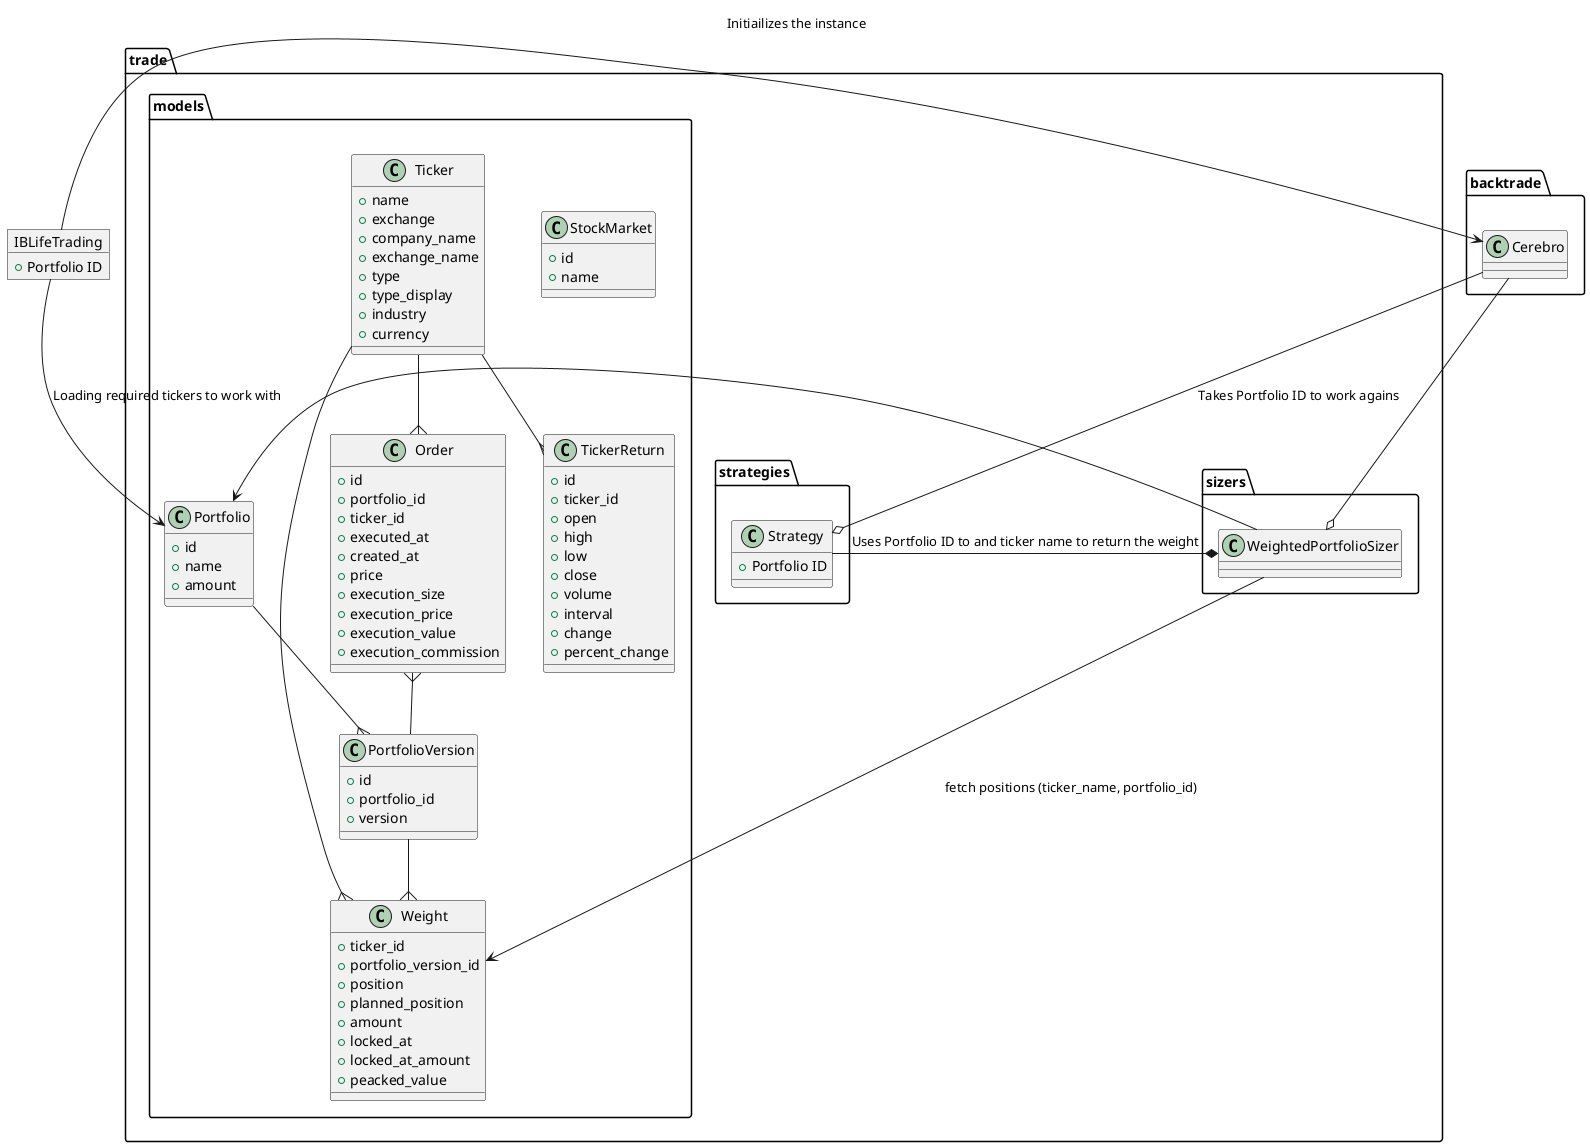 @startuml

package "trade.models" {
    class StockMarket {
        + id
        + name
    }
    class Portfolio {
        + id
        + name
        + amount
    }
    class PortfolioVersion {
        + id
        + portfolio_id
        + version
    }
    class TickerReturn {
        + id
        + ticker_id
        + open
        + high
        + low
        + close
        + volume
        + interval
        + change
        + percent_change
    }
    class Weight {
        + ticker_id
        + portfolio_version_id
        + position
        + planned_position
        + amount
        + locked_at
        + locked_at_amount
        + peacked_value
    }
    class Ticker {
        + name
        + exchange
        + company_name
        + exchange_name
        + type
        + type_display
        + industry
        + currency
    }
    class Order {
        + id
        + portfolio_id
        + ticker_id
        + executed_at
        + created_at
        + price
        + execution_size
        + execution_price
        + execution_value
        + execution_commission
    }
}

package "trade.sizers" {
    class WeightedPortfolioSizer
}

package "trade.strategies" {
    class Strategy {
        + Portfolio ID
    }
}

package "backtrade" {
    class Cerebro
}

object IBLifeTrading {
    + Portfolio ID
}

IBLifeTrading -> Cerebro : Initiailizes the instance
IBLifeTrading -> Portfolio : Loading required tickers to work with

Portfolio --{ PortfolioVersion

Cerebro -o Strategy : Takes Portfolio ID to work agains
Cerebro --o WeightedPortfolioSizer

' Strategy -> Portfolio :  As ID to pass over to Sizer
Strategy -* WeightedPortfolioSizer : Uses Portfolio ID to and ticker name to return the weight

PortfolioVersion --{ Weight
Ticker --{ Weight
Ticker --{ TickerReturn

Ticker --{ Order
Order }-- PortfolioVersion

WeightedPortfolioSizer -> Portfolio
WeightedPortfolioSizer -> Weight : fetch positions (ticker_name, portfolio_id)

@enduml